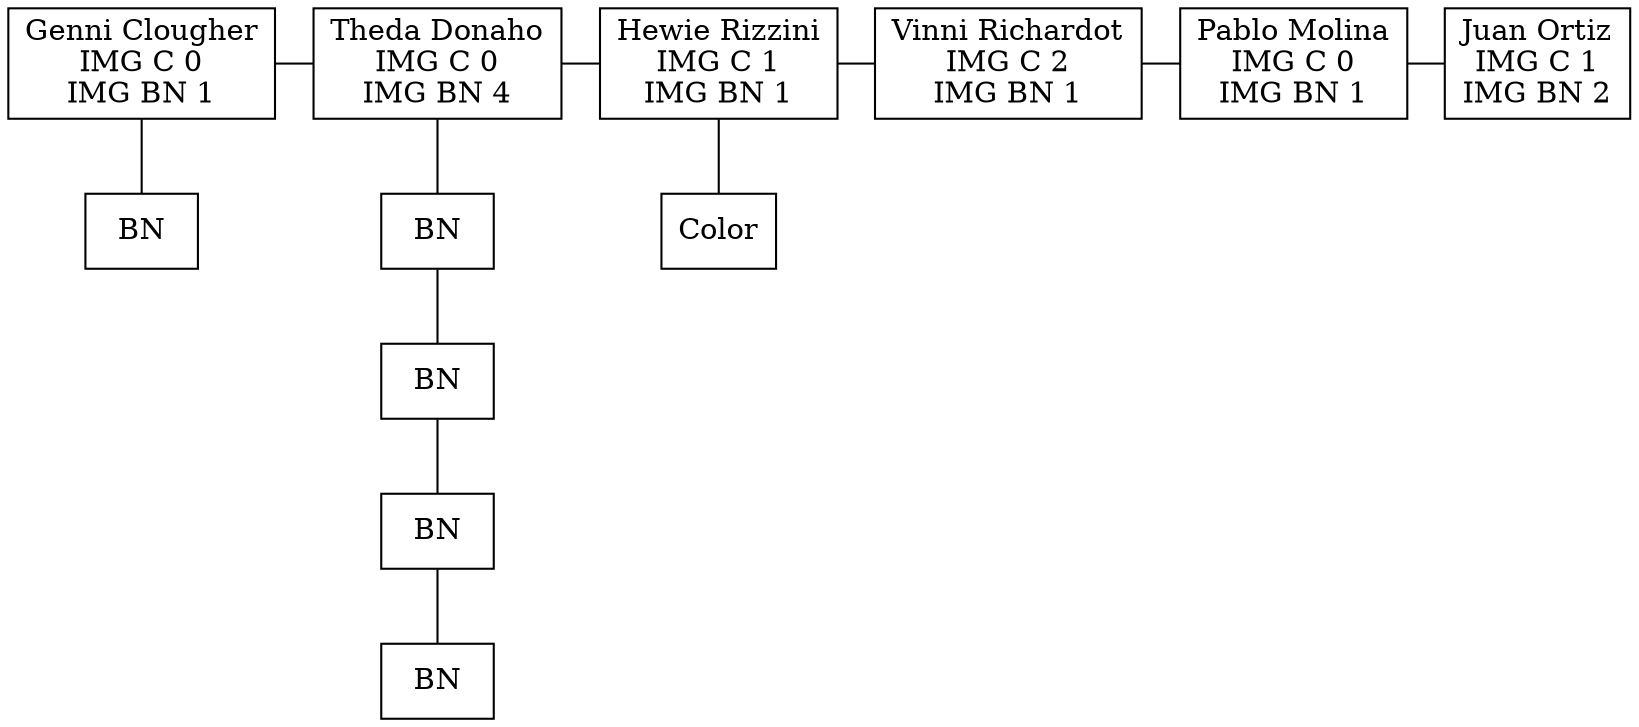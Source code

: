 digraph ClientesEnEspera {
node[shape=box]
edge[arrowhead=none]
0 [label="Genni Clougher\nIMG C 0\nIMG BN 1"]
1 [label=BN]
2 [label="Theda Donaho\nIMG C 0\nIMG BN 4"]
3 [label=BN]
4 [label=BN]
5 [label=BN]
6 [label=BN]
7 [label="Hewie Rizzini\nIMG C 1\nIMG BN 1"]
8 [label=Color]
9 [label="Vinni Richardot\nIMG C 2\nIMG BN 1"]
10 [label="Pablo Molina\nIMG C 0\nIMG BN 1"]
11 [label="Juan Ortiz\nIMG C 1\nIMG BN 2"]
0->1
0->2
2->3
3->4
4->5
5->6
2->7
7->8
7->9
9->10
10->11
{rank=same; 0; 2}
{rank=same; 2; 7}
{rank=same; 7; 9}
{rank=same; 9; 10}
{rank=same; 10; 11}
rankdir=TB
}